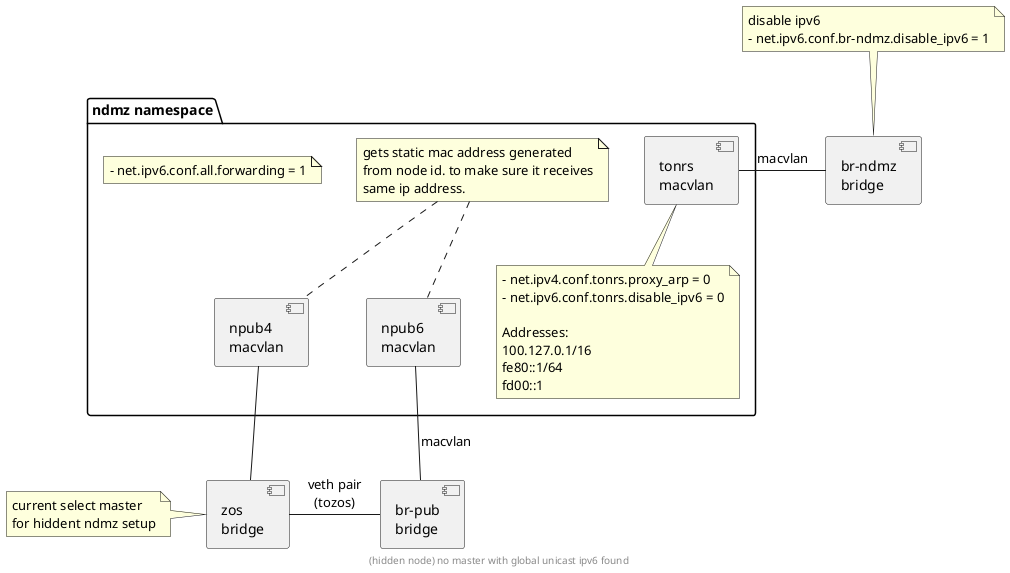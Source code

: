 @startuml
[zos\nbridge] as zos
note left of zos
current select master
for hiddent ndmz setup
end note
[br-pub\nbridge] as brpub
[br-ndmz\nbridge] as brndmz
note top of brndmz
disable ipv6
- net.ipv6.conf.br-ndmz.disable_ipv6 = 1
end note
brpub -left- zos : veth pair\n(tozos)

package "ndmz namespace" {
    [tonrs\nmacvlan] as tonrs
    note bottom of tonrs
    - net.ipv4.conf.tonrs.proxy_arp = 0
    - net.ipv6.conf.tonrs.disable_ipv6 = 0

    Addresses:
    100.127.0.1/16
    fe80::1/64
    fd00::1
    end note
    tonrs - brndmz: macvlan

    [npub6\nmacvlan] as npub6
    npub6 -right- brpub: macvlan

    [npub4\nmacvlan] as npub4
    npub4 -down- zos

    note as MAC
    gets static mac address generated
    from node id. to make sure it receives
    same ip address.
    end note

    MAC .. npub4
    MAC .. npub6

    note as setup
    - net.ipv6.conf.all.forwarding = 1
    end note
}

footer (hidden node) no master with global unicast ipv6 found
@enduml
